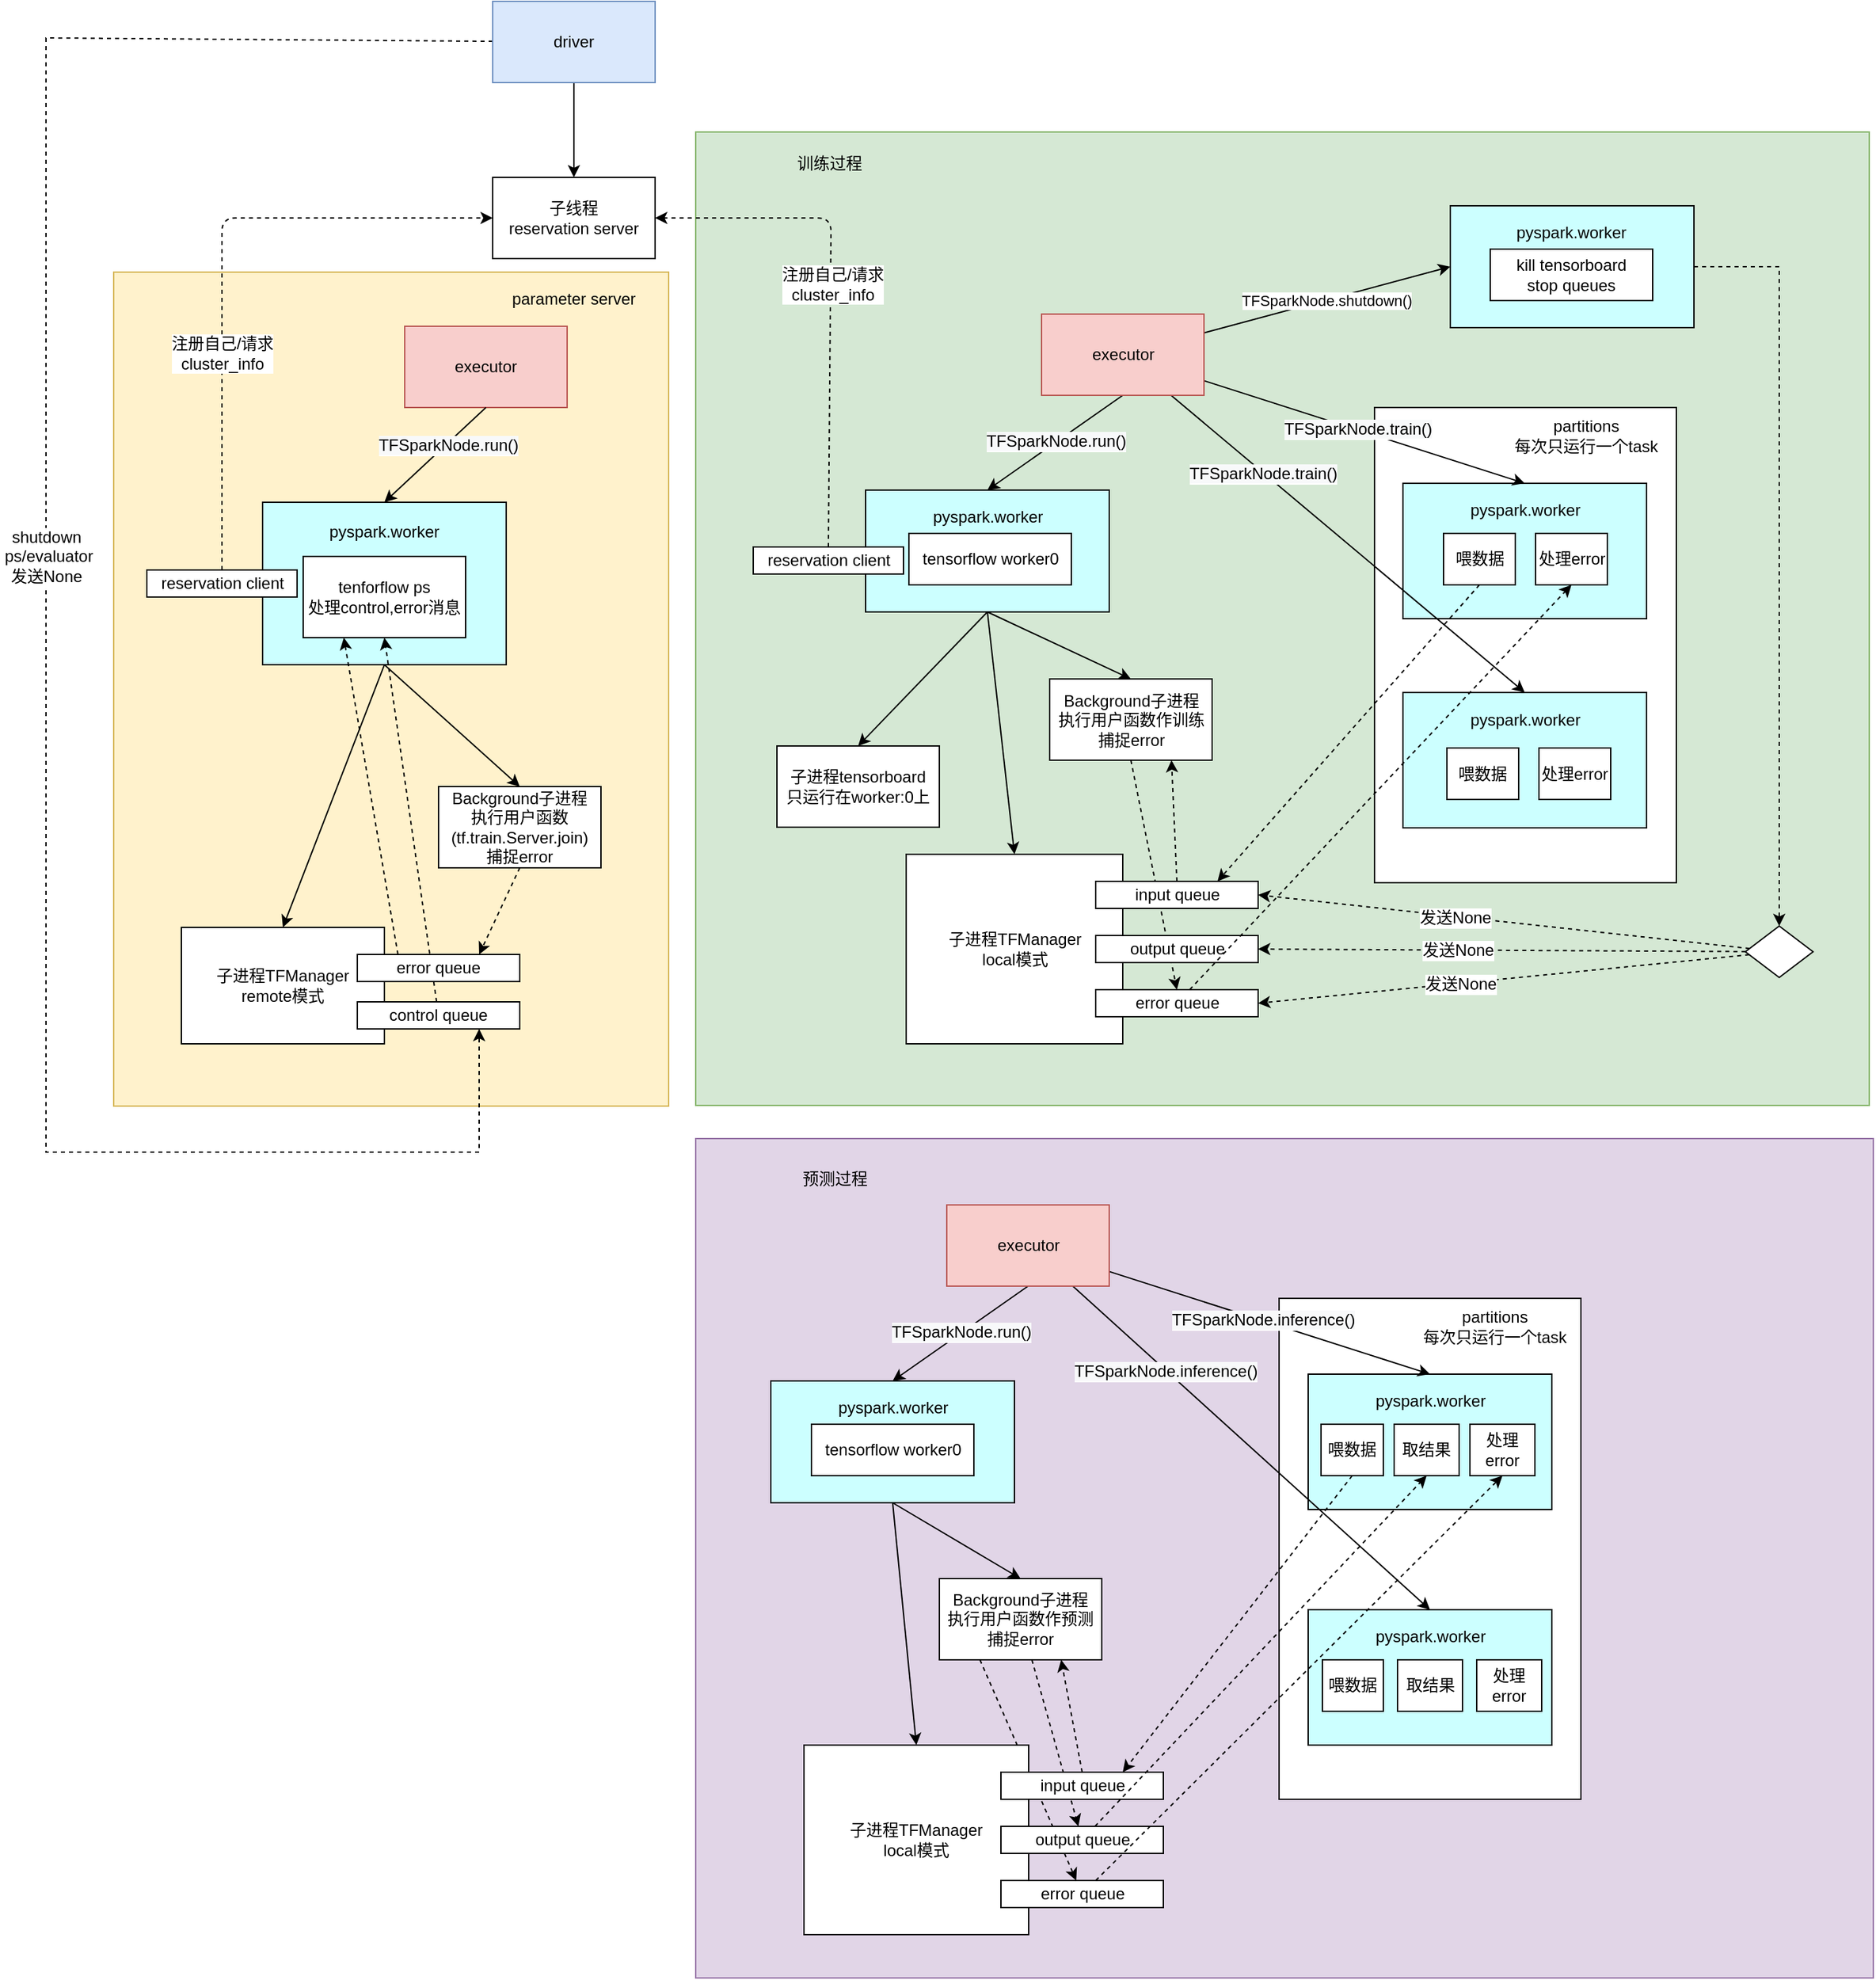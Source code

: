 <mxfile version="11.1.4" type="device"><diagram id="0xp_zx1waVCiYcPQyM8c" name="Page-1"><mxGraphModel dx="2013" dy="1934" grid="1" gridSize="10" guides="1" tooltips="1" connect="1" arrows="1" fold="1" page="1" pageScale="1" pageWidth="827" pageHeight="1169" math="0" shadow="0"><root><mxCell id="0"/><mxCell id="1" parent="0"/><mxCell id="nv0iJRsL_kyNz3HgX6Hy-161" value="" style="rounded=0;whiteSpace=wrap;html=1;fillColor=#fff2cc;strokeColor=#d6b656;" parent="1" vertex="1"><mxGeometry x="-50" y="40" width="410" height="616" as="geometry"/></mxCell><mxCell id="nv0iJRsL_kyNz3HgX6Hy-159" value="" style="rounded=0;whiteSpace=wrap;html=1;fillColor=#e1d5e7;strokeColor=#9673a6;" parent="1" vertex="1"><mxGeometry x="380" y="680" width="870" height="620" as="geometry"/></mxCell><mxCell id="nv0iJRsL_kyNz3HgX6Hy-157" value="" style="rounded=0;whiteSpace=wrap;html=1;fillColor=#d5e8d4;strokeColor=#82b366;" parent="1" vertex="1"><mxGeometry x="380" y="-63.5" width="867" height="719" as="geometry"/></mxCell><mxCell id="nv0iJRsL_kyNz3HgX6Hy-75" value="" style="rounded=0;whiteSpace=wrap;html=1;" parent="1" vertex="1"><mxGeometry x="881.5" y="140" width="223" height="351" as="geometry"/></mxCell><mxCell id="nv0iJRsL_kyNz3HgX6Hy-11" value="" style="rounded=0;whiteSpace=wrap;html=1;fillColor=#CCFFFF;" parent="1" vertex="1"><mxGeometry x="60" y="210" width="180" height="120" as="geometry"/></mxCell><mxCell id="nv0iJRsL_kyNz3HgX6Hy-132" style="edgeStyle=none;rounded=0;orthogonalLoop=1;jettySize=auto;html=1;entryX=0.5;entryY=1;entryDx=0;entryDy=0;dashed=1;" parent="1" source="nv0iJRsL_kyNz3HgX6Hy-60" target="nv0iJRsL_kyNz3HgX6Hy-2" edge="1"><mxGeometry relative="1" as="geometry"/></mxCell><mxCell id="nv0iJRsL_kyNz3HgX6Hy-133" style="edgeStyle=none;rounded=0;orthogonalLoop=1;jettySize=auto;html=1;entryX=0.5;entryY=0;entryDx=0;entryDy=0;dashed=1;exitX=0.5;exitY=1;exitDx=0;exitDy=0;" parent="1" source="nv0iJRsL_kyNz3HgX6Hy-58" target="nv0iJRsL_kyNz3HgX6Hy-43" edge="1"><mxGeometry relative="1" as="geometry"/></mxCell><mxCell id="nv0iJRsL_kyNz3HgX6Hy-125" style="edgeStyle=none;rounded=0;orthogonalLoop=1;jettySize=auto;html=1;dashed=1;" parent="1" source="nv0iJRsL_kyNz3HgX6Hy-118" target="nv0iJRsL_kyNz3HgX6Hy-116" edge="1"><mxGeometry relative="1" as="geometry"/></mxCell><mxCell id="nv0iJRsL_kyNz3HgX6Hy-134" style="edgeStyle=none;rounded=0;orthogonalLoop=1;jettySize=auto;html=1;dashed=1;exitX=0.25;exitY=1;exitDx=0;exitDy=0;" parent="1" source="nv0iJRsL_kyNz3HgX6Hy-118" target="nv0iJRsL_kyNz3HgX6Hy-117" edge="1"><mxGeometry relative="1" as="geometry"/></mxCell><mxCell id="nv0iJRsL_kyNz3HgX6Hy-66" value="" style="rounded=0;whiteSpace=wrap;html=1;fillColor=#CCFFFF;" parent="1" vertex="1"><mxGeometry x="902.5" y="350.5" width="180" height="100" as="geometry"/></mxCell><mxCell id="nv0iJRsL_kyNz3HgX6Hy-51" value="" style="rounded=0;whiteSpace=wrap;html=1;fillColor=#CCFFFF;" parent="1" vertex="1"><mxGeometry x="902.5" y="196" width="180" height="100" as="geometry"/></mxCell><mxCell id="nv0iJRsL_kyNz3HgX6Hy-34" style="edgeStyle=none;rounded=0;orthogonalLoop=1;jettySize=auto;html=1;entryX=0.5;entryY=0;entryDx=0;entryDy=0;exitX=0.5;exitY=1;exitDx=0;exitDy=0;" parent="1" source="nv0iJRsL_kyNz3HgX6Hy-14" target="nv0iJRsL_kyNz3HgX6Hy-18" edge="1"><mxGeometry relative="1" as="geometry"/></mxCell><mxCell id="nv0iJRsL_kyNz3HgX6Hy-36" style="edgeStyle=none;rounded=0;orthogonalLoop=1;jettySize=auto;html=1;entryX=0.5;entryY=0;entryDx=0;entryDy=0;exitX=0.5;exitY=1;exitDx=0;exitDy=0;" parent="1" source="nv0iJRsL_kyNz3HgX6Hy-14" target="nv0iJRsL_kyNz3HgX6Hy-35" edge="1"><mxGeometry relative="1" as="geometry"/></mxCell><mxCell id="nv0iJRsL_kyNz3HgX6Hy-59" style="edgeStyle=none;rounded=0;orthogonalLoop=1;jettySize=auto;html=1;entryX=0.5;entryY=0;entryDx=0;entryDy=0;exitX=0.5;exitY=1;exitDx=0;exitDy=0;" parent="1" source="nv0iJRsL_kyNz3HgX6Hy-14" target="nv0iJRsL_kyNz3HgX6Hy-58" edge="1"><mxGeometry relative="1" as="geometry"/></mxCell><mxCell id="nv0iJRsL_kyNz3HgX6Hy-14" value="" style="rounded=0;whiteSpace=wrap;html=1;fillColor=#CCFFFF;" parent="1" vertex="1"><mxGeometry x="505.5" y="201" width="180" height="90" as="geometry"/></mxCell><mxCell id="nv0iJRsL_kyNz3HgX6Hy-15" value="pyspark.worker" style="text;html=1;strokeColor=none;fillColor=none;align=center;verticalAlign=middle;whiteSpace=wrap;rounded=0;" parent="1" vertex="1"><mxGeometry x="520.5" y="211" width="150" height="20" as="geometry"/></mxCell><mxCell id="nv0iJRsL_kyNz3HgX6Hy-32" style="edgeStyle=none;rounded=0;orthogonalLoop=1;jettySize=auto;html=1;entryX=0.5;entryY=0;entryDx=0;entryDy=0;exitX=0.5;exitY=1;exitDx=0;exitDy=0;" parent="1" source="nv0iJRsL_kyNz3HgX6Hy-11" target="nv0iJRsL_kyNz3HgX6Hy-8" edge="1"><mxGeometry relative="1" as="geometry"/></mxCell><mxCell id="nv0iJRsL_kyNz3HgX6Hy-33" style="edgeStyle=none;rounded=0;orthogonalLoop=1;jettySize=auto;html=1;entryX=0.5;entryY=0;entryDx=0;entryDy=0;exitX=0.5;exitY=1;exitDx=0;exitDy=0;" parent="1" source="nv0iJRsL_kyNz3HgX6Hy-11" target="nv0iJRsL_kyNz3HgX6Hy-17" edge="1"><mxGeometry relative="1" as="geometry"/></mxCell><mxCell id="nv0iJRsL_kyNz3HgX6Hy-1" value="executor" style="rounded=0;whiteSpace=wrap;html=1;fillColor=#f8cecc;strokeColor=#b85450;" parent="1" vertex="1"><mxGeometry x="165" y="80" width="120" height="60" as="geometry"/></mxCell><mxCell id="nv0iJRsL_kyNz3HgX6Hy-2" value="tenforflow ps&lt;br&gt;处理control,error消息" style="rounded=0;whiteSpace=wrap;html=1;" parent="1" vertex="1"><mxGeometry x="90" y="250" width="120" height="60" as="geometry"/></mxCell><mxCell id="nv0iJRsL_kyNz3HgX6Hy-26" style="rounded=0;orthogonalLoop=1;jettySize=auto;html=1;entryX=0.5;entryY=0;entryDx=0;entryDy=0;exitX=0.5;exitY=1;exitDx=0;exitDy=0;" parent="1" source="nv0iJRsL_kyNz3HgX6Hy-3" target="nv0iJRsL_kyNz3HgX6Hy-14" edge="1"><mxGeometry relative="1" as="geometry"/></mxCell><mxCell id="nv0iJRsL_kyNz3HgX6Hy-72" value="&lt;span style=&quot;white-space: normal ; background-color: rgb(248 , 249 , 250)&quot;&gt;TFSparkNode.run()&lt;/span&gt;" style="text;html=1;resizable=0;points=[];align=center;verticalAlign=middle;labelBackgroundColor=#ffffff;" parent="nv0iJRsL_kyNz3HgX6Hy-26" vertex="1" connectable="0"><mxGeometry x="-0.009" y="-1" relative="1" as="geometry"><mxPoint as="offset"/></mxGeometry></mxCell><mxCell id="nv0iJRsL_kyNz3HgX6Hy-54" style="edgeStyle=none;rounded=0;orthogonalLoop=1;jettySize=auto;html=1;entryX=0.5;entryY=0;entryDx=0;entryDy=0;" parent="1" source="nv0iJRsL_kyNz3HgX6Hy-3" target="nv0iJRsL_kyNz3HgX6Hy-51" edge="1"><mxGeometry relative="1" as="geometry"/></mxCell><mxCell id="nv0iJRsL_kyNz3HgX6Hy-64" value="&lt;span style=&quot;white-space: normal ; background-color: rgb(248 , 249 , 250)&quot;&gt;TFSparkNode.train()&lt;/span&gt;" style="text;html=1;resizable=0;points=[];align=center;verticalAlign=middle;labelBackgroundColor=#ffffff;" parent="nv0iJRsL_kyNz3HgX6Hy-54" vertex="1" connectable="0"><mxGeometry x="-0.046" relative="1" as="geometry"><mxPoint y="-1" as="offset"/></mxGeometry></mxCell><mxCell id="nv0iJRsL_kyNz3HgX6Hy-70" style="edgeStyle=none;rounded=0;orthogonalLoop=1;jettySize=auto;html=1;entryX=0.5;entryY=0;entryDx=0;entryDy=0;" parent="1" source="nv0iJRsL_kyNz3HgX6Hy-3" target="nv0iJRsL_kyNz3HgX6Hy-66" edge="1"><mxGeometry relative="1" as="geometry"/></mxCell><mxCell id="nv0iJRsL_kyNz3HgX6Hy-71" value="&lt;span style=&quot;white-space: normal ; background-color: rgb(248 , 249 , 250)&quot;&gt;TFSparkNode.train()&lt;/span&gt;" style="text;html=1;resizable=0;points=[];align=center;verticalAlign=middle;labelBackgroundColor=#ffffff;" parent="nv0iJRsL_kyNz3HgX6Hy-70" vertex="1" connectable="0"><mxGeometry x="-0.48" y="-1" relative="1" as="geometry"><mxPoint as="offset"/></mxGeometry></mxCell><mxCell id="nv0iJRsL_kyNz3HgX6Hy-142" value="TFSparkNode.shutdown()" style="edgeStyle=none;rounded=0;orthogonalLoop=1;jettySize=auto;html=1;entryX=0;entryY=0.5;entryDx=0;entryDy=0;" parent="1" source="nv0iJRsL_kyNz3HgX6Hy-3" target="nv0iJRsL_kyNz3HgX6Hy-139" edge="1"><mxGeometry relative="1" as="geometry"/></mxCell><mxCell id="nv0iJRsL_kyNz3HgX6Hy-3" value="executor" style="rounded=0;whiteSpace=wrap;html=1;fillColor=#f8cecc;strokeColor=#b85450;" parent="1" vertex="1"><mxGeometry x="635.5" y="71" width="120" height="60" as="geometry"/></mxCell><mxCell id="nv0iJRsL_kyNz3HgX6Hy-7" value="" style="endArrow=classic;html=1;entryX=0.5;entryY=0;entryDx=0;entryDy=0;exitX=0.5;exitY=1;exitDx=0;exitDy=0;" parent="1" source="nv0iJRsL_kyNz3HgX6Hy-1" target="nv0iJRsL_kyNz3HgX6Hy-11" edge="1"><mxGeometry width="50" height="50" relative="1" as="geometry"><mxPoint x="260" y="200" as="sourcePoint"/><mxPoint x="310" y="150" as="targetPoint"/></mxGeometry></mxCell><mxCell id="nv0iJRsL_kyNz3HgX6Hy-74" value="&lt;span style=&quot;white-space: normal ; background-color: rgb(248 , 249 , 250)&quot;&gt;TFSparkNode.run()&lt;/span&gt;" style="text;html=1;resizable=0;points=[];align=center;verticalAlign=middle;labelBackgroundColor=#ffffff;" parent="nv0iJRsL_kyNz3HgX6Hy-7" vertex="1" connectable="0"><mxGeometry x="-0.226" y="1" relative="1" as="geometry"><mxPoint as="offset"/></mxGeometry></mxCell><mxCell id="nv0iJRsL_kyNz3HgX6Hy-47" style="edgeStyle=none;rounded=0;orthogonalLoop=1;jettySize=auto;html=1;entryX=0.75;entryY=0;entryDx=0;entryDy=0;dashed=1;exitX=0.5;exitY=1;exitDx=0;exitDy=0;" parent="1" source="nv0iJRsL_kyNz3HgX6Hy-8" target="nv0iJRsL_kyNz3HgX6Hy-44" edge="1"><mxGeometry relative="1" as="geometry"><mxPoint x="235.938" y="510" as="sourcePoint"/></mxGeometry></mxCell><mxCell id="nv0iJRsL_kyNz3HgX6Hy-8" value="Background子进程&lt;br&gt;执行用户函数(tf.train.Server.join)&lt;br&gt;捕捉error" style="rounded=0;whiteSpace=wrap;html=1;" parent="1" vertex="1"><mxGeometry x="190" y="420" width="120" height="60" as="geometry"/></mxCell><mxCell id="nv0iJRsL_kyNz3HgX6Hy-17" value="子进程TFManager&lt;br&gt;remote模式" style="rounded=0;whiteSpace=wrap;html=1;" parent="1" vertex="1"><mxGeometry y="524" width="150" height="86" as="geometry"/></mxCell><mxCell id="nv0iJRsL_kyNz3HgX6Hy-18" value="子进程tensorboard&lt;br&gt;只运行在worker:0上" style="rounded=0;whiteSpace=wrap;html=1;" parent="1" vertex="1"><mxGeometry x="440" y="390" width="120" height="60" as="geometry"/></mxCell><mxCell id="nv0iJRsL_kyNz3HgX6Hy-20" value="子线程&lt;br&gt;reservation server" style="rounded=0;whiteSpace=wrap;html=1;" parent="1" vertex="1"><mxGeometry x="230" y="-30" width="120" height="60" as="geometry"/></mxCell><mxCell id="nv0iJRsL_kyNz3HgX6Hy-22" value="" style="endArrow=classic;html=1;entryX=0;entryY=0.5;entryDx=0;entryDy=0;exitX=0.5;exitY=0;exitDx=0;exitDy=0;dashed=1;" parent="1" source="nv0iJRsL_kyNz3HgX6Hy-57" target="nv0iJRsL_kyNz3HgX6Hy-20" edge="1"><mxGeometry width="50" height="50" relative="1" as="geometry"><mxPoint x="-10" y="190" as="sourcePoint"/><mxPoint x="40" y="140" as="targetPoint"/><Array as="points"><mxPoint x="30"/></Array></mxGeometry></mxCell><mxCell id="nv0iJRsL_kyNz3HgX6Hy-23" value="注册自己/请求&lt;br&gt;cluster_info" style="text;html=1;resizable=0;points=[];align=center;verticalAlign=middle;labelBackgroundColor=#ffffff;" parent="nv0iJRsL_kyNz3HgX6Hy-22" vertex="1" connectable="0"><mxGeometry x="0.122" y="-1" relative="1" as="geometry"><mxPoint x="-1" y="98" as="offset"/></mxGeometry></mxCell><mxCell id="nv0iJRsL_kyNz3HgX6Hy-24" value="" style="endArrow=classic;html=1;dashed=1;entryX=1;entryY=0.5;entryDx=0;entryDy=0;exitX=0.5;exitY=0;exitDx=0;exitDy=0;" parent="1" source="nv0iJRsL_kyNz3HgX6Hy-56" target="nv0iJRsL_kyNz3HgX6Hy-20" edge="1"><mxGeometry width="50" height="50" relative="1" as="geometry"><mxPoint x="400" y="200" as="sourcePoint"/><mxPoint x="450" y="150" as="targetPoint"/><Array as="points"><mxPoint x="480"/></Array></mxGeometry></mxCell><mxCell id="nv0iJRsL_kyNz3HgX6Hy-25" value="注册自己/请求&lt;br&gt;cluster_info" style="text;html=1;resizable=0;points=[];align=center;verticalAlign=middle;labelBackgroundColor=#ffffff;" parent="nv0iJRsL_kyNz3HgX6Hy-24" vertex="1" connectable="0"><mxGeometry x="0.038" y="36" relative="1" as="geometry"><mxPoint x="37" as="offset"/></mxGeometry></mxCell><mxCell id="nv0iJRsL_kyNz3HgX6Hy-38" value="" style="edgeStyle=none;rounded=0;orthogonalLoop=1;jettySize=auto;html=1;dashed=1;exitX=0.5;exitY=0;exitDx=0;exitDy=0;entryX=0.75;entryY=1;entryDx=0;entryDy=0;" parent="1" source="nv0iJRsL_kyNz3HgX6Hy-40" target="nv0iJRsL_kyNz3HgX6Hy-58" edge="1"><mxGeometry relative="1" as="geometry"><mxPoint x="724.5" y="460" as="targetPoint"/></mxGeometry></mxCell><mxCell id="nv0iJRsL_kyNz3HgX6Hy-35" value="子进程TFManager&lt;br&gt;local模式" style="rounded=0;whiteSpace=wrap;html=1;" parent="1" vertex="1"><mxGeometry x="535.5" y="470" width="160" height="140" as="geometry"/></mxCell><mxCell id="nv0iJRsL_kyNz3HgX6Hy-41" style="edgeStyle=none;rounded=0;orthogonalLoop=1;jettySize=auto;html=1;entryX=0.75;entryY=0;entryDx=0;entryDy=0;dashed=1;exitX=0.5;exitY=1;exitDx=0;exitDy=0;" parent="1" source="nv0iJRsL_kyNz3HgX6Hy-39" target="nv0iJRsL_kyNz3HgX6Hy-40" edge="1"><mxGeometry relative="1" as="geometry"/></mxCell><mxCell id="nv0iJRsL_kyNz3HgX6Hy-39" value="喂数据" style="rounded=0;whiteSpace=wrap;html=1;" parent="1" vertex="1"><mxGeometry x="932.5" y="233" width="53" height="38" as="geometry"/></mxCell><mxCell id="nv0iJRsL_kyNz3HgX6Hy-40" value="input queue" style="rounded=0;whiteSpace=wrap;html=1;" parent="1" vertex="1"><mxGeometry x="675.5" y="490" width="120" height="20" as="geometry"/></mxCell><mxCell id="nv0iJRsL_kyNz3HgX6Hy-42" value="output queue" style="rounded=0;whiteSpace=wrap;html=1;" parent="1" vertex="1"><mxGeometry x="675.5" y="530" width="120" height="20" as="geometry"/></mxCell><mxCell id="nv0iJRsL_kyNz3HgX6Hy-43" value="error queue" style="rounded=0;whiteSpace=wrap;html=1;" parent="1" vertex="1"><mxGeometry x="675.5" y="570" width="120" height="20" as="geometry"/></mxCell><mxCell id="nv0iJRsL_kyNz3HgX6Hy-48" style="edgeStyle=none;rounded=0;orthogonalLoop=1;jettySize=auto;html=1;entryX=0.25;entryY=1;entryDx=0;entryDy=0;dashed=1;exitX=0.25;exitY=0;exitDx=0;exitDy=0;" parent="1" source="nv0iJRsL_kyNz3HgX6Hy-44" target="nv0iJRsL_kyNz3HgX6Hy-2" edge="1"><mxGeometry relative="1" as="geometry"/></mxCell><mxCell id="nv0iJRsL_kyNz3HgX6Hy-44" value="error queue" style="rounded=0;whiteSpace=wrap;html=1;" parent="1" vertex="1"><mxGeometry x="130" y="544" width="120" height="20" as="geometry"/></mxCell><mxCell id="nv0iJRsL_kyNz3HgX6Hy-56" value="reservation client" style="rounded=0;whiteSpace=wrap;html=1;" parent="1" vertex="1"><mxGeometry x="422.5" y="243" width="111" height="20" as="geometry"/></mxCell><mxCell id="nv0iJRsL_kyNz3HgX6Hy-57" value="reservation client" style="rounded=0;whiteSpace=wrap;html=1;" parent="1" vertex="1"><mxGeometry x="-25.5" y="260" width="111" height="20" as="geometry"/></mxCell><mxCell id="nv0iJRsL_kyNz3HgX6Hy-58" value="Background子进程&lt;br&gt;执行用户函数作训练&lt;br&gt;捕捉error" style="rounded=0;whiteSpace=wrap;html=1;" parent="1" vertex="1"><mxGeometry x="641.5" y="340.5" width="120" height="60" as="geometry"/></mxCell><mxCell id="nv0iJRsL_kyNz3HgX6Hy-60" value="control queue" style="rounded=0;whiteSpace=wrap;html=1;" parent="1" vertex="1"><mxGeometry x="130" y="579" width="120" height="20" as="geometry"/></mxCell><mxCell id="nv0iJRsL_kyNz3HgX6Hy-65" value="pyspark.worker" style="text;html=1;strokeColor=none;fillColor=none;align=center;verticalAlign=middle;whiteSpace=wrap;rounded=0;" parent="1" vertex="1"><mxGeometry x="972.5" y="206" width="40" height="20" as="geometry"/></mxCell><mxCell id="nv0iJRsL_kyNz3HgX6Hy-68" value="pyspark.worker" style="text;html=1;strokeColor=none;fillColor=none;align=center;verticalAlign=middle;whiteSpace=wrap;rounded=0;" parent="1" vertex="1"><mxGeometry x="972.5" y="360.5" width="40" height="20" as="geometry"/></mxCell><mxCell id="nv0iJRsL_kyNz3HgX6Hy-73" value="tensorflow worker0" style="rounded=0;whiteSpace=wrap;html=1;" parent="1" vertex="1"><mxGeometry x="537.5" y="233" width="120" height="38" as="geometry"/></mxCell><mxCell id="nv0iJRsL_kyNz3HgX6Hy-76" value="partitions&lt;br&gt;每次只运行一个task" style="text;html=1;strokeColor=none;fillColor=none;align=center;verticalAlign=middle;whiteSpace=wrap;rounded=0;" parent="1" vertex="1"><mxGeometry x="978" y="151" width="120" height="20" as="geometry"/></mxCell><mxCell id="nv0iJRsL_kyNz3HgX6Hy-79" value="pyspark.worker" style="text;html=1;strokeColor=none;fillColor=none;align=center;verticalAlign=middle;whiteSpace=wrap;rounded=0;" parent="1" vertex="1"><mxGeometry x="75" y="222" width="150" height="20" as="geometry"/></mxCell><mxCell id="nv0iJRsL_kyNz3HgX6Hy-81" style="edgeStyle=none;rounded=0;orthogonalLoop=1;jettySize=auto;html=1;entryX=0.5;entryY=0;entryDx=0;entryDy=0;exitX=0.5;exitY=1;exitDx=0;exitDy=0;" parent="1" source="nv0iJRsL_kyNz3HgX6Hy-80" target="nv0iJRsL_kyNz3HgX6Hy-20" edge="1"><mxGeometry relative="1" as="geometry"/></mxCell><mxCell id="nv0iJRsL_kyNz3HgX6Hy-130" style="edgeStyle=none;rounded=0;orthogonalLoop=1;jettySize=auto;html=1;entryX=0.75;entryY=1;entryDx=0;entryDy=0;dashed=1;" parent="1" source="nv0iJRsL_kyNz3HgX6Hy-80" target="nv0iJRsL_kyNz3HgX6Hy-60" edge="1"><mxGeometry relative="1" as="geometry"><Array as="points"><mxPoint x="-100" y="-133"/><mxPoint x="-100" y="690"/><mxPoint x="220" y="690"/></Array></mxGeometry></mxCell><mxCell id="nv0iJRsL_kyNz3HgX6Hy-131" value="shutdown&lt;br&gt;&amp;nbsp;ps/evaluator&lt;br&gt;发送None" style="text;html=1;resizable=0;points=[];align=center;verticalAlign=middle;labelBackgroundColor=#ffffff;" parent="nv0iJRsL_kyNz3HgX6Hy-130" vertex="1" connectable="0"><mxGeometry x="-0.319" y="180" relative="1" as="geometry"><mxPoint x="-180" y="180" as="offset"/></mxGeometry></mxCell><mxCell id="nv0iJRsL_kyNz3HgX6Hy-80" value="driver" style="rounded=0;whiteSpace=wrap;html=1;fillColor=#dae8fc;strokeColor=#6c8ebf;" parent="1" vertex="1"><mxGeometry x="230" y="-160" width="120" height="60" as="geometry"/></mxCell><mxCell id="nv0iJRsL_kyNz3HgX6Hy-97" value="" style="rounded=0;whiteSpace=wrap;html=1;" parent="1" vertex="1"><mxGeometry x="811" y="798" width="223" height="370" as="geometry"/></mxCell><mxCell id="nv0iJRsL_kyNz3HgX6Hy-98" value="" style="rounded=0;whiteSpace=wrap;html=1;fillColor=#CCFFFF;" parent="1" vertex="1"><mxGeometry x="832.5" y="1028" width="180" height="100" as="geometry"/></mxCell><mxCell id="nv0iJRsL_kyNz3HgX6Hy-99" value="" style="rounded=0;whiteSpace=wrap;html=1;fillColor=#CCFFFF;" parent="1" vertex="1"><mxGeometry x="832.5" y="854" width="180" height="100" as="geometry"/></mxCell><mxCell id="nv0iJRsL_kyNz3HgX6Hy-100" style="edgeStyle=none;rounded=0;orthogonalLoop=1;jettySize=auto;html=1;entryX=0.5;entryY=0;entryDx=0;entryDy=0;exitX=0.5;exitY=1;exitDx=0;exitDy=0;" parent="1" source="nv0iJRsL_kyNz3HgX6Hy-102" target="nv0iJRsL_kyNz3HgX6Hy-112" edge="1"><mxGeometry relative="1" as="geometry"/></mxCell><mxCell id="nv0iJRsL_kyNz3HgX6Hy-101" style="edgeStyle=none;rounded=0;orthogonalLoop=1;jettySize=auto;html=1;entryX=0.5;entryY=0;entryDx=0;entryDy=0;exitX=0.5;exitY=1;exitDx=0;exitDy=0;" parent="1" source="nv0iJRsL_kyNz3HgX6Hy-102" target="nv0iJRsL_kyNz3HgX6Hy-118" edge="1"><mxGeometry relative="1" as="geometry"/></mxCell><mxCell id="nv0iJRsL_kyNz3HgX6Hy-102" value="" style="rounded=0;whiteSpace=wrap;html=1;fillColor=#CCFFFF;" parent="1" vertex="1"><mxGeometry x="435.5" y="859" width="180" height="90" as="geometry"/></mxCell><mxCell id="nv0iJRsL_kyNz3HgX6Hy-103" value="pyspark.worker" style="text;html=1;strokeColor=none;fillColor=none;align=center;verticalAlign=middle;whiteSpace=wrap;rounded=0;" parent="1" vertex="1"><mxGeometry x="450.5" y="869" width="150" height="20" as="geometry"/></mxCell><mxCell id="nv0iJRsL_kyNz3HgX6Hy-104" style="rounded=0;orthogonalLoop=1;jettySize=auto;html=1;entryX=0.5;entryY=0;entryDx=0;entryDy=0;exitX=0.5;exitY=1;exitDx=0;exitDy=0;" parent="1" source="nv0iJRsL_kyNz3HgX6Hy-110" target="nv0iJRsL_kyNz3HgX6Hy-102" edge="1"><mxGeometry relative="1" as="geometry"/></mxCell><mxCell id="nv0iJRsL_kyNz3HgX6Hy-105" value="&lt;span style=&quot;white-space: normal ; background-color: rgb(248 , 249 , 250)&quot;&gt;TFSparkNode.run()&lt;/span&gt;" style="text;html=1;resizable=0;points=[];align=center;verticalAlign=middle;labelBackgroundColor=#ffffff;" parent="nv0iJRsL_kyNz3HgX6Hy-104" vertex="1" connectable="0"><mxGeometry x="-0.009" y="-1" relative="1" as="geometry"><mxPoint as="offset"/></mxGeometry></mxCell><mxCell id="nv0iJRsL_kyNz3HgX6Hy-106" style="edgeStyle=none;rounded=0;orthogonalLoop=1;jettySize=auto;html=1;entryX=0.5;entryY=0;entryDx=0;entryDy=0;" parent="1" source="nv0iJRsL_kyNz3HgX6Hy-110" target="nv0iJRsL_kyNz3HgX6Hy-99" edge="1"><mxGeometry relative="1" as="geometry"/></mxCell><mxCell id="nv0iJRsL_kyNz3HgX6Hy-107" value="&lt;span style=&quot;white-space: normal ; background-color: rgb(248 , 249 , 250)&quot;&gt;TFSparkNode.inference()&lt;/span&gt;" style="text;html=1;resizable=0;points=[];align=center;verticalAlign=middle;labelBackgroundColor=#ffffff;" parent="nv0iJRsL_kyNz3HgX6Hy-106" vertex="1" connectable="0"><mxGeometry x="-0.046" relative="1" as="geometry"><mxPoint y="-1" as="offset"/></mxGeometry></mxCell><mxCell id="nv0iJRsL_kyNz3HgX6Hy-108" style="edgeStyle=none;rounded=0;orthogonalLoop=1;jettySize=auto;html=1;entryX=0.5;entryY=0;entryDx=0;entryDy=0;" parent="1" source="nv0iJRsL_kyNz3HgX6Hy-110" target="nv0iJRsL_kyNz3HgX6Hy-98" edge="1"><mxGeometry relative="1" as="geometry"/></mxCell><mxCell id="nv0iJRsL_kyNz3HgX6Hy-109" value="&lt;span style=&quot;white-space: normal ; background-color: rgb(248 , 249 , 250)&quot;&gt;TFSparkNode.inference()&lt;/span&gt;" style="text;html=1;resizable=0;points=[];align=center;verticalAlign=middle;labelBackgroundColor=#ffffff;" parent="nv0iJRsL_kyNz3HgX6Hy-108" vertex="1" connectable="0"><mxGeometry x="-0.48" y="-1" relative="1" as="geometry"><mxPoint as="offset"/></mxGeometry></mxCell><mxCell id="nv0iJRsL_kyNz3HgX6Hy-110" value="executor" style="rounded=0;whiteSpace=wrap;html=1;fillColor=#f8cecc;strokeColor=#b85450;" parent="1" vertex="1"><mxGeometry x="565.5" y="729" width="120" height="60" as="geometry"/></mxCell><mxCell id="nv0iJRsL_kyNz3HgX6Hy-111" value="" style="edgeStyle=none;rounded=0;orthogonalLoop=1;jettySize=auto;html=1;dashed=1;exitX=0.5;exitY=0;exitDx=0;exitDy=0;entryX=0.75;entryY=1;entryDx=0;entryDy=0;" parent="1" source="nv0iJRsL_kyNz3HgX6Hy-115" target="nv0iJRsL_kyNz3HgX6Hy-118" edge="1"><mxGeometry relative="1" as="geometry"><mxPoint x="654.5" y="1118" as="targetPoint"/></mxGeometry></mxCell><mxCell id="nv0iJRsL_kyNz3HgX6Hy-112" value="子进程TFManager&lt;br&gt;local模式" style="rounded=0;whiteSpace=wrap;html=1;" parent="1" vertex="1"><mxGeometry x="460" y="1128" width="166" height="140" as="geometry"/></mxCell><mxCell id="nv0iJRsL_kyNz3HgX6Hy-113" style="edgeStyle=none;rounded=0;orthogonalLoop=1;jettySize=auto;html=1;entryX=0.75;entryY=0;entryDx=0;entryDy=0;dashed=1;exitX=0.5;exitY=1;exitDx=0;exitDy=0;" parent="1" source="nv0iJRsL_kyNz3HgX6Hy-114" target="nv0iJRsL_kyNz3HgX6Hy-115" edge="1"><mxGeometry relative="1" as="geometry"/></mxCell><mxCell id="nv0iJRsL_kyNz3HgX6Hy-114" value="喂数据" style="rounded=0;whiteSpace=wrap;html=1;" parent="1" vertex="1"><mxGeometry x="842" y="891" width="46" height="38" as="geometry"/></mxCell><mxCell id="nv0iJRsL_kyNz3HgX6Hy-115" value="input queue" style="rounded=0;whiteSpace=wrap;html=1;" parent="1" vertex="1"><mxGeometry x="605.5" y="1148" width="120" height="20" as="geometry"/></mxCell><mxCell id="nv0iJRsL_kyNz3HgX6Hy-126" style="edgeStyle=none;rounded=0;orthogonalLoop=1;jettySize=auto;html=1;entryX=0.5;entryY=1;entryDx=0;entryDy=0;dashed=1;" parent="1" source="nv0iJRsL_kyNz3HgX6Hy-116" target="nv0iJRsL_kyNz3HgX6Hy-128" edge="1"><mxGeometry relative="1" as="geometry"/></mxCell><mxCell id="nv0iJRsL_kyNz3HgX6Hy-116" value="output queue" style="rounded=0;whiteSpace=wrap;html=1;" parent="1" vertex="1"><mxGeometry x="605.5" y="1188" width="120" height="20" as="geometry"/></mxCell><mxCell id="nv0iJRsL_kyNz3HgX6Hy-136" style="edgeStyle=none;rounded=0;orthogonalLoop=1;jettySize=auto;html=1;entryX=0.5;entryY=1;entryDx=0;entryDy=0;dashed=1;" parent="1" source="nv0iJRsL_kyNz3HgX6Hy-117" target="nv0iJRsL_kyNz3HgX6Hy-135" edge="1"><mxGeometry relative="1" as="geometry"/></mxCell><mxCell id="nv0iJRsL_kyNz3HgX6Hy-117" value="error queue" style="rounded=0;whiteSpace=wrap;html=1;" parent="1" vertex="1"><mxGeometry x="605.5" y="1228" width="120" height="20" as="geometry"/></mxCell><mxCell id="nv0iJRsL_kyNz3HgX6Hy-118" value="Background子进程&lt;br&gt;执行用户函数作预测&lt;br&gt;捕捉error" style="rounded=0;whiteSpace=wrap;html=1;" parent="1" vertex="1"><mxGeometry x="560" y="1005" width="120" height="60" as="geometry"/></mxCell><mxCell id="nv0iJRsL_kyNz3HgX6Hy-119" value="pyspark.worker" style="text;html=1;strokeColor=none;fillColor=none;align=center;verticalAlign=middle;whiteSpace=wrap;rounded=0;" parent="1" vertex="1"><mxGeometry x="902.5" y="864" width="40" height="20" as="geometry"/></mxCell><mxCell id="nv0iJRsL_kyNz3HgX6Hy-121" value="喂数据" style="rounded=0;whiteSpace=wrap;html=1;" parent="1" vertex="1"><mxGeometry x="843" y="1065" width="45" height="38" as="geometry"/></mxCell><mxCell id="nv0iJRsL_kyNz3HgX6Hy-122" value="pyspark.worker" style="text;html=1;strokeColor=none;fillColor=none;align=center;verticalAlign=middle;whiteSpace=wrap;rounded=0;" parent="1" vertex="1"><mxGeometry x="902.5" y="1038" width="40" height="20" as="geometry"/></mxCell><mxCell id="nv0iJRsL_kyNz3HgX6Hy-123" value="tensorflow worker0" style="rounded=0;whiteSpace=wrap;html=1;" parent="1" vertex="1"><mxGeometry x="465.5" y="891" width="120" height="38" as="geometry"/></mxCell><mxCell id="nv0iJRsL_kyNz3HgX6Hy-124" value="partitions&lt;br&gt;每次只运行一个task" style="text;html=1;strokeColor=none;fillColor=none;align=center;verticalAlign=middle;whiteSpace=wrap;rounded=0;" parent="1" vertex="1"><mxGeometry x="907.5" y="809" width="125" height="20" as="geometry"/></mxCell><mxCell id="nv0iJRsL_kyNz3HgX6Hy-128" value="取结果" style="rounded=0;whiteSpace=wrap;html=1;" parent="1" vertex="1"><mxGeometry x="896" y="891" width="48" height="38" as="geometry"/></mxCell><mxCell id="nv0iJRsL_kyNz3HgX6Hy-129" value="取结果" style="rounded=0;whiteSpace=wrap;html=1;" parent="1" vertex="1"><mxGeometry x="898.5" y="1065" width="48" height="38" as="geometry"/></mxCell><mxCell id="nv0iJRsL_kyNz3HgX6Hy-135" value="处理error" style="rounded=0;whiteSpace=wrap;html=1;" parent="1" vertex="1"><mxGeometry x="952" y="891" width="48" height="38" as="geometry"/></mxCell><mxCell id="nv0iJRsL_kyNz3HgX6Hy-137" value="处理error" style="rounded=0;whiteSpace=wrap;html=1;" parent="1" vertex="1"><mxGeometry x="957" y="1065" width="48" height="38" as="geometry"/></mxCell><mxCell id="nv0iJRsL_kyNz3HgX6Hy-141" style="edgeStyle=none;rounded=0;orthogonalLoop=1;jettySize=auto;html=1;entryX=1;entryY=0.5;entryDx=0;entryDy=0;dashed=1;" parent="1" source="nv0iJRsL_kyNz3HgX6Hy-143" target="nv0iJRsL_kyNz3HgX6Hy-40" edge="1"><mxGeometry relative="1" as="geometry"><Array as="points"/></mxGeometry></mxCell><mxCell id="nv0iJRsL_kyNz3HgX6Hy-147" value="发送None" style="text;html=1;resizable=0;points=[];align=center;verticalAlign=middle;labelBackgroundColor=#ffffff;" parent="nv0iJRsL_kyNz3HgX6Hy-141" vertex="1" connectable="0"><mxGeometry x="0.2" y="1" relative="1" as="geometry"><mxPoint as="offset"/></mxGeometry></mxCell><mxCell id="nv0iJRsL_kyNz3HgX6Hy-139" value="" style="rounded=0;whiteSpace=wrap;html=1;fillColor=#CCFFFF;" parent="1" vertex="1"><mxGeometry x="937.5" y="-9" width="180" height="90" as="geometry"/></mxCell><mxCell id="nv0iJRsL_kyNz3HgX6Hy-140" value="pyspark.worker" style="text;html=1;strokeColor=none;fillColor=none;align=center;verticalAlign=middle;whiteSpace=wrap;rounded=0;" parent="1" vertex="1"><mxGeometry x="952" y="1" width="150" height="20" as="geometry"/></mxCell><mxCell id="nv0iJRsL_kyNz3HgX6Hy-145" style="edgeStyle=none;rounded=0;orthogonalLoop=1;jettySize=auto;html=1;entryX=1;entryY=0.5;entryDx=0;entryDy=0;dashed=1;" parent="1" source="nv0iJRsL_kyNz3HgX6Hy-143" target="nv0iJRsL_kyNz3HgX6Hy-42" edge="1"><mxGeometry relative="1" as="geometry"/></mxCell><mxCell id="nv0iJRsL_kyNz3HgX6Hy-148" value="发送None" style="text;html=1;resizable=0;points=[];align=center;verticalAlign=middle;labelBackgroundColor=#ffffff;" parent="nv0iJRsL_kyNz3HgX6Hy-145" vertex="1" connectable="0"><mxGeometry x="0.182" relative="1" as="geometry"><mxPoint as="offset"/></mxGeometry></mxCell><mxCell id="nv0iJRsL_kyNz3HgX6Hy-146" style="edgeStyle=none;rounded=0;orthogonalLoop=1;jettySize=auto;html=1;entryX=1;entryY=0.5;entryDx=0;entryDy=0;dashed=1;" parent="1" source="nv0iJRsL_kyNz3HgX6Hy-143" target="nv0iJRsL_kyNz3HgX6Hy-43" edge="1"><mxGeometry relative="1" as="geometry"/></mxCell><mxCell id="nv0iJRsL_kyNz3HgX6Hy-149" value="发送None" style="text;html=1;resizable=0;points=[];align=center;verticalAlign=middle;labelBackgroundColor=#ffffff;" parent="nv0iJRsL_kyNz3HgX6Hy-146" vertex="1" connectable="0"><mxGeometry x="0.176" relative="1" as="geometry"><mxPoint as="offset"/></mxGeometry></mxCell><mxCell id="nv0iJRsL_kyNz3HgX6Hy-143" value="" style="rhombus;whiteSpace=wrap;html=1;" parent="1" vertex="1"><mxGeometry x="1155.5" y="523" width="50" height="38" as="geometry"/></mxCell><mxCell id="nv0iJRsL_kyNz3HgX6Hy-144" style="edgeStyle=none;rounded=0;orthogonalLoop=1;jettySize=auto;html=1;entryX=0.5;entryY=0;entryDx=0;entryDy=0;dashed=1;" parent="1" source="nv0iJRsL_kyNz3HgX6Hy-139" target="nv0iJRsL_kyNz3HgX6Hy-143" edge="1"><mxGeometry relative="1" as="geometry"><mxPoint x="1117.5" y="36" as="sourcePoint"/><mxPoint x="795.5" y="505" as="targetPoint"/><Array as="points"><mxPoint x="1180.5" y="36"/></Array></mxGeometry></mxCell><mxCell id="nv0iJRsL_kyNz3HgX6Hy-150" value="处理error" style="rounded=0;whiteSpace=wrap;html=1;" parent="1" vertex="1"><mxGeometry x="1000.5" y="233" width="53" height="38" as="geometry"/></mxCell><mxCell id="nv0iJRsL_kyNz3HgX6Hy-152" value="喂数据" style="rounded=0;whiteSpace=wrap;html=1;" parent="1" vertex="1"><mxGeometry x="935" y="391.5" width="53" height="38" as="geometry"/></mxCell><mxCell id="nv0iJRsL_kyNz3HgX6Hy-153" value="处理error" style="rounded=0;whiteSpace=wrap;html=1;" parent="1" vertex="1"><mxGeometry x="1003" y="391.5" width="53" height="38" as="geometry"/></mxCell><mxCell id="nv0iJRsL_kyNz3HgX6Hy-154" value="kill tensorboard&lt;br&gt;stop queues" style="rounded=0;whiteSpace=wrap;html=1;" parent="1" vertex="1"><mxGeometry x="967" y="23" width="120" height="38" as="geometry"/></mxCell><mxCell id="nv0iJRsL_kyNz3HgX6Hy-158" value="训练过程" style="text;html=1;strokeColor=none;fillColor=none;align=center;verticalAlign=middle;whiteSpace=wrap;rounded=0;" parent="1" vertex="1"><mxGeometry x="436.5" y="-50" width="84" height="20" as="geometry"/></mxCell><mxCell id="nv0iJRsL_kyNz3HgX6Hy-160" value="预测过程" style="text;html=1;strokeColor=none;fillColor=none;align=center;verticalAlign=middle;whiteSpace=wrap;rounded=0;" parent="1" vertex="1"><mxGeometry x="446" y="700" width="74" height="20" as="geometry"/></mxCell><mxCell id="nv0iJRsL_kyNz3HgX6Hy-162" value="parameter server" style="text;html=1;strokeColor=none;fillColor=none;align=center;verticalAlign=middle;whiteSpace=wrap;rounded=0;" parent="1" vertex="1"><mxGeometry x="230" y="50" width="120" height="20" as="geometry"/></mxCell><mxCell id="nv0iJRsL_kyNz3HgX6Hy-151" style="edgeStyle=none;rounded=0;orthogonalLoop=1;jettySize=auto;html=1;entryX=0.5;entryY=1;entryDx=0;entryDy=0;dashed=1;" parent="1" source="nv0iJRsL_kyNz3HgX6Hy-43" target="nv0iJRsL_kyNz3HgX6Hy-150" edge="1"><mxGeometry relative="1" as="geometry"/></mxCell></root></mxGraphModel></diagram></mxfile>